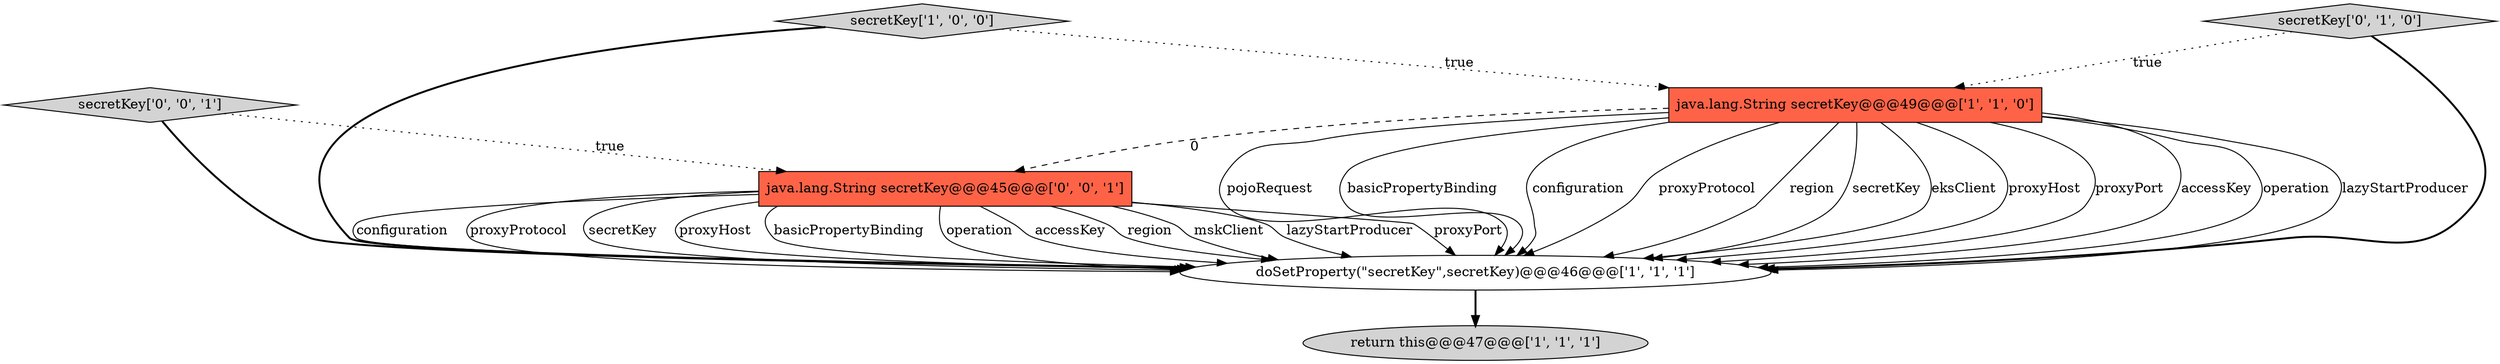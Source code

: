 digraph {
1 [style = filled, label = "return this@@@47@@@['1', '1', '1']", fillcolor = lightgray, shape = ellipse image = "AAA0AAABBB1BBB"];
0 [style = filled, label = "doSetProperty(\"secretKey\",secretKey)@@@46@@@['1', '1', '1']", fillcolor = white, shape = ellipse image = "AAA0AAABBB1BBB"];
5 [style = filled, label = "secretKey['0', '0', '1']", fillcolor = lightgray, shape = diamond image = "AAA0AAABBB3BBB"];
2 [style = filled, label = "secretKey['1', '0', '0']", fillcolor = lightgray, shape = diamond image = "AAA0AAABBB1BBB"];
6 [style = filled, label = "java.lang.String secretKey@@@45@@@['0', '0', '1']", fillcolor = tomato, shape = box image = "AAA0AAABBB3BBB"];
3 [style = filled, label = "java.lang.String secretKey@@@49@@@['1', '1', '0']", fillcolor = tomato, shape = box image = "AAA0AAABBB1BBB"];
4 [style = filled, label = "secretKey['0', '1', '0']", fillcolor = lightgray, shape = diamond image = "AAA0AAABBB2BBB"];
6->0 [style = solid, label="configuration"];
2->3 [style = dotted, label="true"];
6->0 [style = solid, label="proxyProtocol"];
6->0 [style = solid, label="secretKey"];
3->6 [style = dashed, label="0"];
3->0 [style = solid, label="pojoRequest"];
3->0 [style = solid, label="basicPropertyBinding"];
6->0 [style = solid, label="proxyHost"];
3->0 [style = solid, label="configuration"];
3->0 [style = solid, label="proxyProtocol"];
3->0 [style = solid, label="region"];
5->6 [style = dotted, label="true"];
6->0 [style = solid, label="basicPropertyBinding"];
3->0 [style = solid, label="secretKey"];
6->0 [style = solid, label="operation"];
3->0 [style = solid, label="eksClient"];
3->0 [style = solid, label="proxyHost"];
4->0 [style = bold, label=""];
3->0 [style = solid, label="proxyPort"];
2->0 [style = bold, label=""];
4->3 [style = dotted, label="true"];
6->0 [style = solid, label="accessKey"];
5->0 [style = bold, label=""];
6->0 [style = solid, label="region"];
6->0 [style = solid, label="mskClient"];
3->0 [style = solid, label="accessKey"];
0->1 [style = bold, label=""];
6->0 [style = solid, label="lazyStartProducer"];
6->0 [style = solid, label="proxyPort"];
3->0 [style = solid, label="operation"];
3->0 [style = solid, label="lazyStartProducer"];
}
